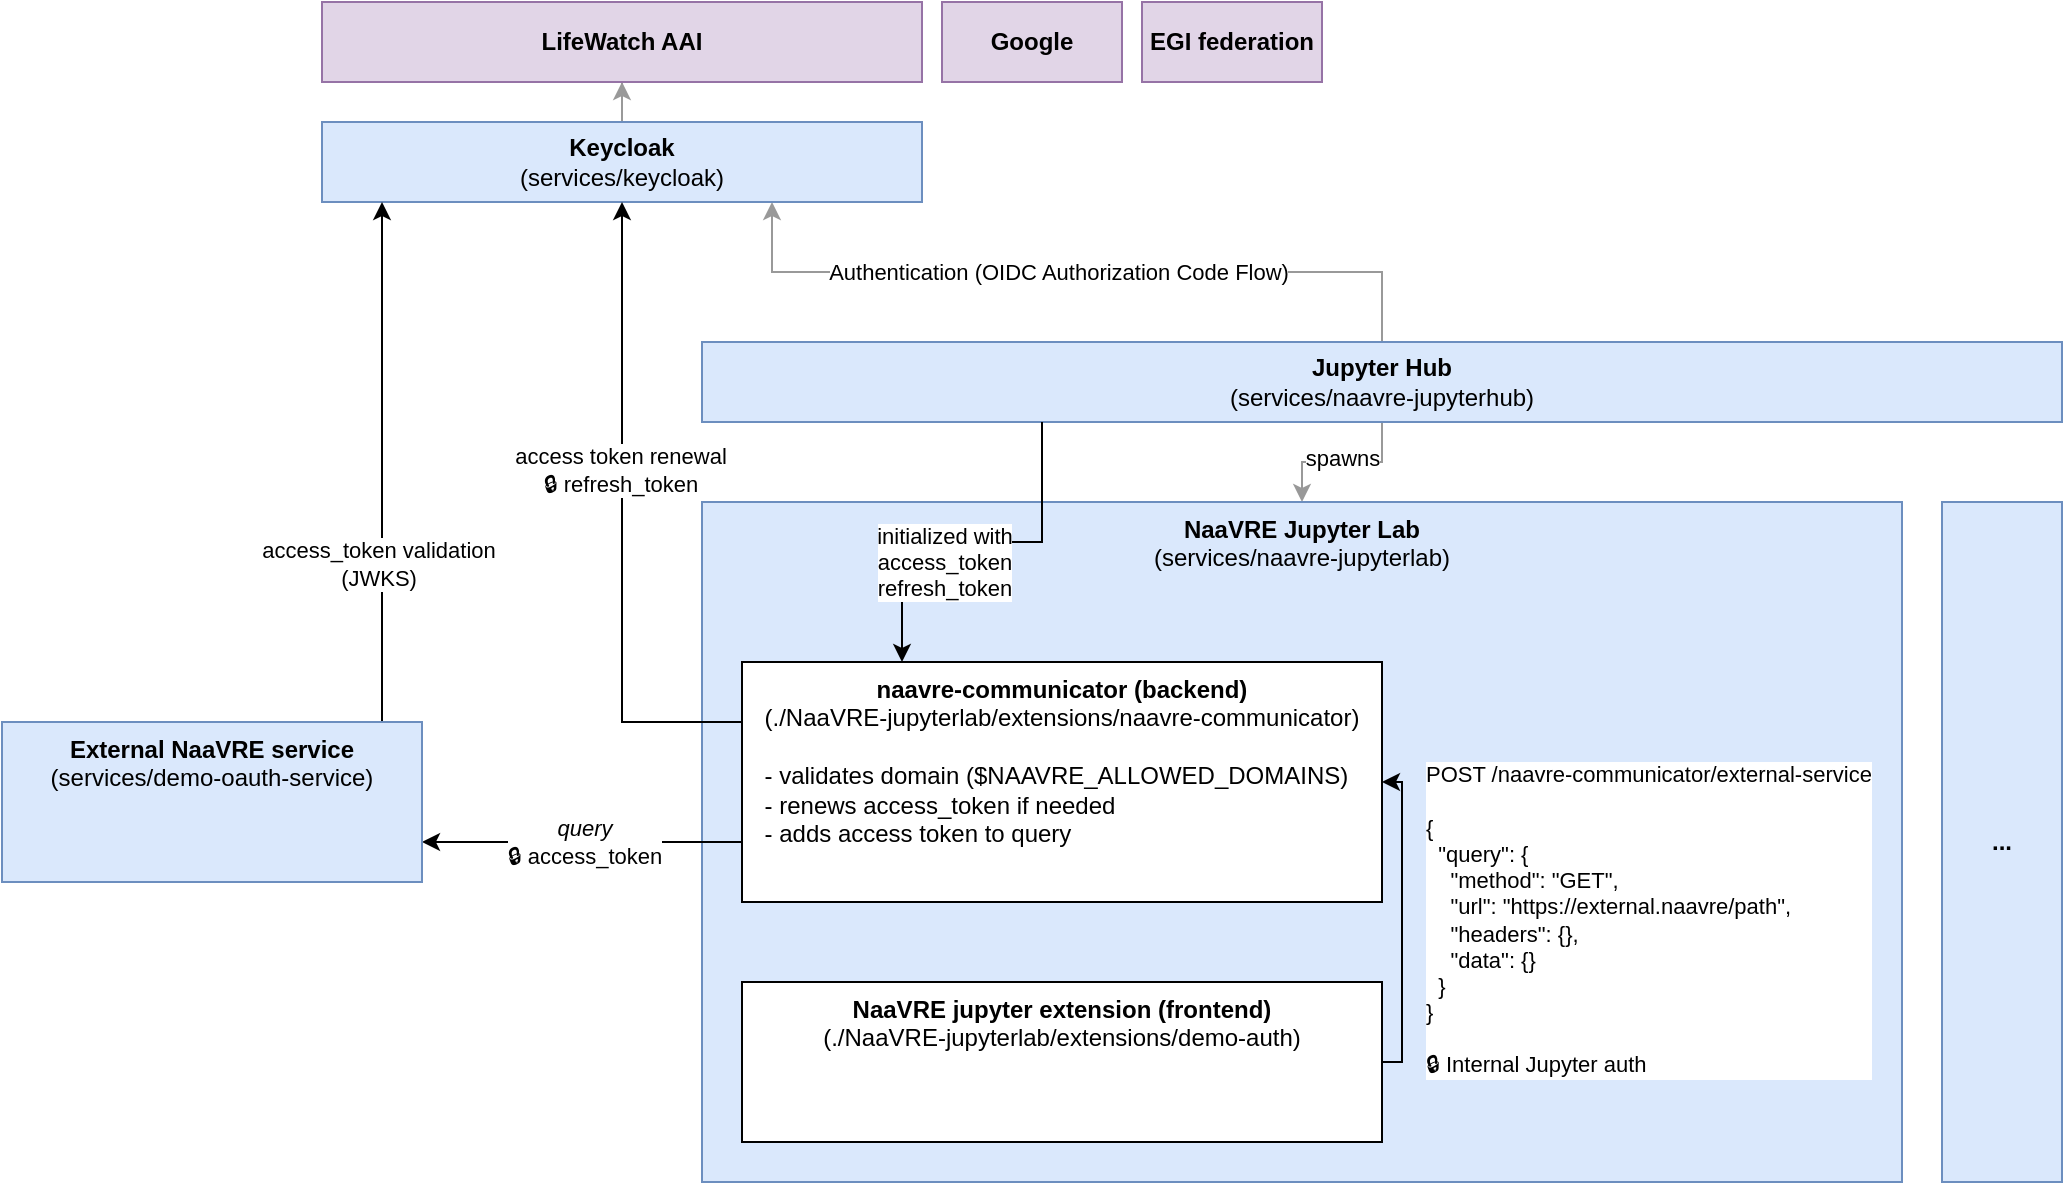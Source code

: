 <mxfile version="24.7.5">
  <diagram name="Page-1" id="m8m3ZyoXTAU3OBZdbSL7">
    <mxGraphModel dx="2901" dy="1222" grid="1" gridSize="10" guides="1" tooltips="1" connect="1" arrows="1" fold="1" page="1" pageScale="1" pageWidth="827" pageHeight="1169" math="0" shadow="0">
      <root>
        <mxCell id="0" />
        <mxCell id="1" parent="0" />
        <mxCell id="VEvJbcezbuQvwwDcVX_y-5" style="edgeStyle=orthogonalEdgeStyle;rounded=0;orthogonalLoop=1;jettySize=auto;html=1;exitX=0.5;exitY=0;exitDx=0;exitDy=0;entryX=0.75;entryY=1;entryDx=0;entryDy=0;strokeColor=#999999;" parent="1" source="VEvJbcezbuQvwwDcVX_y-2" target="VEvJbcezbuQvwwDcVX_y-4" edge="1">
          <mxGeometry relative="1" as="geometry" />
        </mxCell>
        <mxCell id="VEvJbcezbuQvwwDcVX_y-6" value="Authentication (OIDC Authorization Code Flow)" style="edgeLabel;html=1;align=center;verticalAlign=middle;resizable=0;points=[];" parent="VEvJbcezbuQvwwDcVX_y-5" vertex="1" connectable="0">
          <mxGeometry x="0.05" relative="1" as="geometry">
            <mxPoint as="offset" />
          </mxGeometry>
        </mxCell>
        <mxCell id="VEvJbcezbuQvwwDcVX_y-16" style="edgeStyle=orthogonalEdgeStyle;rounded=0;orthogonalLoop=1;jettySize=auto;html=1;exitX=0.5;exitY=1;exitDx=0;exitDy=0;entryX=0.5;entryY=0;entryDx=0;entryDy=0;strokeColor=#999999;" parent="1" source="VEvJbcezbuQvwwDcVX_y-2" target="VEvJbcezbuQvwwDcVX_y-3" edge="1">
          <mxGeometry relative="1" as="geometry" />
        </mxCell>
        <mxCell id="VEvJbcezbuQvwwDcVX_y-17" value="spawns" style="edgeLabel;html=1;align=center;verticalAlign=middle;resizable=0;points=[];" parent="VEvJbcezbuQvwwDcVX_y-16" vertex="1" connectable="0">
          <mxGeometry x="0.013" y="-2" relative="1" as="geometry">
            <mxPoint as="offset" />
          </mxGeometry>
        </mxCell>
        <mxCell id="VEvJbcezbuQvwwDcVX_y-2" value="Jupyter Hub&lt;div&gt;&lt;span style=&quot;font-weight: normal;&quot;&gt;(services/naavre-jupyterhub)&lt;/span&gt;&lt;/div&gt;" style="whiteSpace=wrap;html=1;align=center;verticalAlign=middle;fontStyle=1;fillColor=#dae8fc;strokeColor=#6c8ebf;" parent="1" vertex="1">
          <mxGeometry x="40" y="200" width="680" height="40" as="geometry" />
        </mxCell>
        <mxCell id="VEvJbcezbuQvwwDcVX_y-3" value="&lt;b&gt;NaaVRE Jupyter Lab&lt;/b&gt;&lt;div&gt;(services/naavre-jupyterlab)&lt;/div&gt;" style="whiteSpace=wrap;html=1;align=center;verticalAlign=top;fillColor=#dae8fc;strokeColor=#6c8ebf;" parent="1" vertex="1">
          <mxGeometry x="40" y="280" width="600" height="340" as="geometry" />
        </mxCell>
        <mxCell id="VEvJbcezbuQvwwDcVX_y-114" value="" style="edgeStyle=orthogonalEdgeStyle;rounded=0;orthogonalLoop=1;jettySize=auto;html=1;strokeColor=#999999;" parent="1" source="VEvJbcezbuQvwwDcVX_y-4" target="VEvJbcezbuQvwwDcVX_y-113" edge="1">
          <mxGeometry relative="1" as="geometry" />
        </mxCell>
        <mxCell id="VEvJbcezbuQvwwDcVX_y-4" value="&lt;b&gt;Keycloak&lt;/b&gt;&lt;div&gt;(&lt;span style=&quot;background-color: initial;&quot;&gt;services/keycloak)&lt;/span&gt;&lt;/div&gt;" style="whiteSpace=wrap;html=1;align=center;verticalAlign=middle;fillColor=#dae8fc;strokeColor=#6c8ebf;" parent="1" vertex="1">
          <mxGeometry x="-150" y="90" width="300" height="40" as="geometry" />
        </mxCell>
        <mxCell id="lBghHmk0wAgTuMnPaWjG-2" style="edgeStyle=orthogonalEdgeStyle;rounded=0;orthogonalLoop=1;jettySize=auto;html=1;exitX=0;exitY=0.75;exitDx=0;exitDy=0;entryX=1;entryY=0.75;entryDx=0;entryDy=0;" edge="1" parent="1" source="VEvJbcezbuQvwwDcVX_y-18" target="VEvJbcezbuQvwwDcVX_y-50">
          <mxGeometry relative="1" as="geometry" />
        </mxCell>
        <mxCell id="lBghHmk0wAgTuMnPaWjG-6" value="&lt;div&gt;&lt;i&gt;query&lt;/i&gt;&lt;/div&gt;🔒 access_token" style="edgeLabel;html=1;align=center;verticalAlign=middle;resizable=0;points=[];" vertex="1" connectable="0" parent="lBghHmk0wAgTuMnPaWjG-2">
          <mxGeometry x="0.069" y="2" relative="1" as="geometry">
            <mxPoint x="6" y="-2" as="offset" />
          </mxGeometry>
        </mxCell>
        <mxCell id="lBghHmk0wAgTuMnPaWjG-3" style="edgeStyle=orthogonalEdgeStyle;rounded=0;orthogonalLoop=1;jettySize=auto;html=1;exitX=0;exitY=0.25;exitDx=0;exitDy=0;entryX=0.5;entryY=1;entryDx=0;entryDy=0;" edge="1" parent="1" source="VEvJbcezbuQvwwDcVX_y-18" target="VEvJbcezbuQvwwDcVX_y-4">
          <mxGeometry relative="1" as="geometry" />
        </mxCell>
        <mxCell id="lBghHmk0wAgTuMnPaWjG-7" value="access token renewal&lt;div&gt;🔒 refresh_token&lt;br&gt;&lt;/div&gt;" style="edgeLabel;html=1;align=center;verticalAlign=middle;resizable=0;points=[];" vertex="1" connectable="0" parent="lBghHmk0wAgTuMnPaWjG-3">
          <mxGeometry x="0.161" y="1" relative="1" as="geometry">
            <mxPoint as="offset" />
          </mxGeometry>
        </mxCell>
        <mxCell id="VEvJbcezbuQvwwDcVX_y-18" value="&lt;b&gt;naavre-communicator (backend)&lt;/b&gt;&lt;div&gt;(./NaaVRE-jupyterlab/extensions/naavre-communicator)&lt;/div&gt;&lt;div&gt;&lt;br&gt;&lt;/div&gt;&lt;div style=&quot;text-align: left;&quot;&gt;- validates domain ($NAAVRE_ALLOWED_DOMAINS)&lt;/div&gt;&lt;div style=&quot;text-align: left;&quot;&gt;- renews access_token if needed&lt;/div&gt;&lt;div style=&quot;text-align: left;&quot;&gt;- adds access token to query&lt;/div&gt;" style="whiteSpace=wrap;html=1;verticalAlign=top;" parent="1" vertex="1">
          <mxGeometry x="60" y="360" width="320" height="120" as="geometry" />
        </mxCell>
        <mxCell id="lBghHmk0wAgTuMnPaWjG-1" style="edgeStyle=orthogonalEdgeStyle;rounded=0;orthogonalLoop=1;jettySize=auto;html=1;exitX=1;exitY=0.5;exitDx=0;exitDy=0;entryX=1;entryY=0.5;entryDx=0;entryDy=0;" edge="1" parent="1" source="VEvJbcezbuQvwwDcVX_y-25" target="VEvJbcezbuQvwwDcVX_y-18">
          <mxGeometry relative="1" as="geometry">
            <Array as="points">
              <mxPoint x="390" y="560" />
              <mxPoint x="390" y="420" />
            </Array>
          </mxGeometry>
        </mxCell>
        <mxCell id="lBghHmk0wAgTuMnPaWjG-4" value="&lt;div&gt;POST /naavre-communicator/external-service&lt;/div&gt;&lt;div&gt;&lt;div&gt;&lt;br&gt;&lt;/div&gt;&lt;div&gt;{&lt;/div&gt;&lt;div&gt;&amp;nbsp; &quot;query&quot;: {&lt;/div&gt;&lt;div&gt;&amp;nbsp; &amp;nbsp; &quot;method&quot;: &quot;GET&quot;,&lt;/div&gt;&lt;div&gt;&amp;nbsp; &amp;nbsp; &quot;url&quot;: &quot;https://external.naavre/path&quot;,&lt;/div&gt;&lt;div&gt;&amp;nbsp; &amp;nbsp; &quot;headers&quot;: {},&lt;/div&gt;&lt;div&gt;&amp;nbsp; &amp;nbsp; &quot;data&quot;: {}&lt;/div&gt;&lt;div&gt;&amp;nbsp; }&lt;/div&gt;&lt;div&gt;}&lt;/div&gt;&lt;/div&gt;&lt;div&gt;&lt;br&gt;&lt;/div&gt;🔒&amp;nbsp;Internal Jupyter auth" style="edgeLabel;html=1;align=left;verticalAlign=middle;resizable=0;points=[];" vertex="1" connectable="0" parent="lBghHmk0wAgTuMnPaWjG-1">
          <mxGeometry x="-0.157" relative="1" as="geometry">
            <mxPoint x="10" y="-14" as="offset" />
          </mxGeometry>
        </mxCell>
        <mxCell id="VEvJbcezbuQvwwDcVX_y-25" value="&lt;b&gt;NaaVRE jupyter extension (frontend)&lt;/b&gt;&lt;div&gt;(&lt;span style=&quot;background-color: initial;&quot;&gt;./NaaVRE-jupyterlab/extensions/demo-auth)&lt;/span&gt;&lt;/div&gt;" style="whiteSpace=wrap;html=1;verticalAlign=top;labelBackgroundColor=none;labelBorderColor=none;textShadow=0;" parent="1" vertex="1">
          <mxGeometry x="60" y="520" width="320" height="80" as="geometry" />
        </mxCell>
        <mxCell id="lBghHmk0wAgTuMnPaWjG-10" style="edgeStyle=orthogonalEdgeStyle;rounded=0;orthogonalLoop=1;jettySize=auto;html=1;exitX=1;exitY=0.25;exitDx=0;exitDy=0;" edge="1" parent="1" source="VEvJbcezbuQvwwDcVX_y-50">
          <mxGeometry relative="1" as="geometry">
            <mxPoint x="-120" y="130" as="targetPoint" />
            <Array as="points">
              <mxPoint x="-120" y="420" />
              <mxPoint x="-120" y="130" />
            </Array>
          </mxGeometry>
        </mxCell>
        <mxCell id="lBghHmk0wAgTuMnPaWjG-11" value="access_token validation&lt;div&gt;(JWKS)&lt;/div&gt;" style="edgeLabel;html=1;align=center;verticalAlign=middle;resizable=0;points=[];" vertex="1" connectable="0" parent="lBghHmk0wAgTuMnPaWjG-10">
          <mxGeometry x="-0.022" y="2" relative="1" as="geometry">
            <mxPoint y="17" as="offset" />
          </mxGeometry>
        </mxCell>
        <mxCell id="VEvJbcezbuQvwwDcVX_y-50" value="&lt;b&gt;External NaaVRE service&lt;/b&gt;&lt;div&gt;(services/demo-oauth-service)&lt;/div&gt;" style="whiteSpace=wrap;html=1;align=center;verticalAlign=top;fillColor=#dae8fc;strokeColor=#6c8ebf;" parent="1" vertex="1">
          <mxGeometry x="-310" y="390" width="210" height="80" as="geometry" />
        </mxCell>
        <mxCell id="VEvJbcezbuQvwwDcVX_y-113" value="&lt;b&gt;LifeWatch AAI&lt;br&gt;&lt;/b&gt;" style="whiteSpace=wrap;html=1;align=center;verticalAlign=middle;fillColor=#e1d5e7;strokeColor=#9673a6;gradientDirection=east;" parent="1" vertex="1">
          <mxGeometry x="-150" y="30" width="300" height="40" as="geometry" />
        </mxCell>
        <mxCell id="VEvJbcezbuQvwwDcVX_y-115" value="&lt;b&gt;Google&lt;br&gt;&lt;/b&gt;" style="whiteSpace=wrap;html=1;align=center;verticalAlign=middle;fillColor=#e1d5e7;strokeColor=#9673a6;gradientDirection=east;" parent="1" vertex="1">
          <mxGeometry x="160" y="30" width="90" height="40" as="geometry" />
        </mxCell>
        <mxCell id="VEvJbcezbuQvwwDcVX_y-116" value="&lt;b&gt;EGI federation&lt;br&gt;&lt;/b&gt;" style="whiteSpace=wrap;html=1;align=center;verticalAlign=middle;fillColor=#e1d5e7;strokeColor=#9673a6;gradientDirection=east;" parent="1" vertex="1">
          <mxGeometry x="260" y="30" width="90" height="40" as="geometry" />
        </mxCell>
        <mxCell id="VEvJbcezbuQvwwDcVX_y-131" value="&lt;b&gt;...&lt;/b&gt;" style="whiteSpace=wrap;html=1;align=center;verticalAlign=middle;fillColor=#dae8fc;strokeColor=#6c8ebf;" parent="1" vertex="1">
          <mxGeometry x="660" y="280" width="60" height="340" as="geometry" />
        </mxCell>
        <mxCell id="lBghHmk0wAgTuMnPaWjG-8" style="edgeStyle=orthogonalEdgeStyle;rounded=0;orthogonalLoop=1;jettySize=auto;html=1;exitX=0.25;exitY=1;exitDx=0;exitDy=0;entryX=0.25;entryY=0;entryDx=0;entryDy=0;" edge="1" parent="1" source="VEvJbcezbuQvwwDcVX_y-2" target="VEvJbcezbuQvwwDcVX_y-18">
          <mxGeometry relative="1" as="geometry" />
        </mxCell>
        <mxCell id="lBghHmk0wAgTuMnPaWjG-9" value="&lt;div&gt;initialized with&lt;/div&gt;access_token&lt;div&gt;refresh_token&lt;/div&gt;" style="edgeLabel;html=1;align=center;verticalAlign=middle;resizable=0;points=[];" vertex="1" connectable="0" parent="lBghHmk0wAgTuMnPaWjG-8">
          <mxGeometry x="0.165" y="5" relative="1" as="geometry">
            <mxPoint x="1" y="5" as="offset" />
          </mxGeometry>
        </mxCell>
      </root>
    </mxGraphModel>
  </diagram>
</mxfile>

